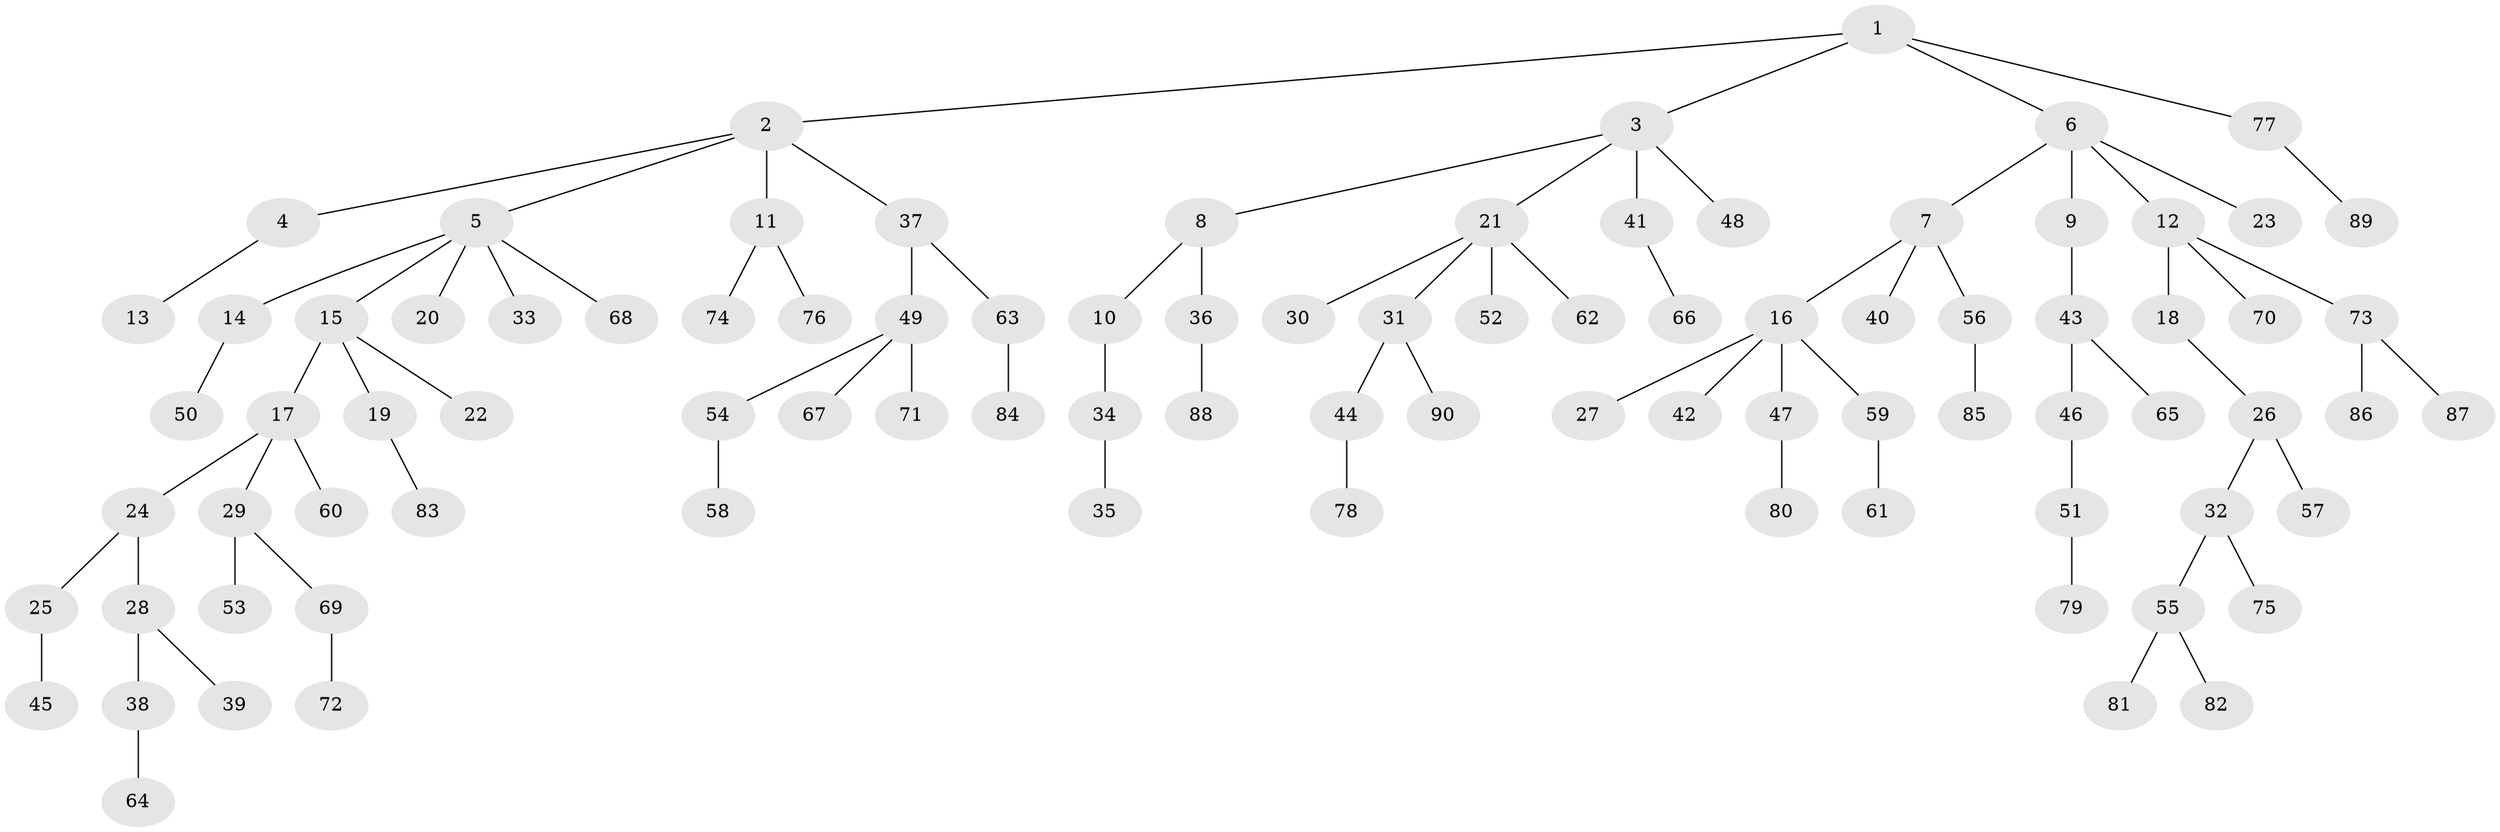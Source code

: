 // coarse degree distribution, {7: 0.016666666666666666, 6: 0.016666666666666666, 1: 0.6166666666666667, 8: 0.016666666666666666, 5: 0.03333333333333333, 4: 0.05, 3: 0.13333333333333333, 2: 0.11666666666666667}
// Generated by graph-tools (version 1.1) at 2025/24/03/03/25 07:24:08]
// undirected, 90 vertices, 89 edges
graph export_dot {
graph [start="1"]
  node [color=gray90,style=filled];
  1;
  2;
  3;
  4;
  5;
  6;
  7;
  8;
  9;
  10;
  11;
  12;
  13;
  14;
  15;
  16;
  17;
  18;
  19;
  20;
  21;
  22;
  23;
  24;
  25;
  26;
  27;
  28;
  29;
  30;
  31;
  32;
  33;
  34;
  35;
  36;
  37;
  38;
  39;
  40;
  41;
  42;
  43;
  44;
  45;
  46;
  47;
  48;
  49;
  50;
  51;
  52;
  53;
  54;
  55;
  56;
  57;
  58;
  59;
  60;
  61;
  62;
  63;
  64;
  65;
  66;
  67;
  68;
  69;
  70;
  71;
  72;
  73;
  74;
  75;
  76;
  77;
  78;
  79;
  80;
  81;
  82;
  83;
  84;
  85;
  86;
  87;
  88;
  89;
  90;
  1 -- 2;
  1 -- 3;
  1 -- 6;
  1 -- 77;
  2 -- 4;
  2 -- 5;
  2 -- 11;
  2 -- 37;
  3 -- 8;
  3 -- 21;
  3 -- 41;
  3 -- 48;
  4 -- 13;
  5 -- 14;
  5 -- 15;
  5 -- 20;
  5 -- 33;
  5 -- 68;
  6 -- 7;
  6 -- 9;
  6 -- 12;
  6 -- 23;
  7 -- 16;
  7 -- 40;
  7 -- 56;
  8 -- 10;
  8 -- 36;
  9 -- 43;
  10 -- 34;
  11 -- 74;
  11 -- 76;
  12 -- 18;
  12 -- 70;
  12 -- 73;
  14 -- 50;
  15 -- 17;
  15 -- 19;
  15 -- 22;
  16 -- 27;
  16 -- 42;
  16 -- 47;
  16 -- 59;
  17 -- 24;
  17 -- 29;
  17 -- 60;
  18 -- 26;
  19 -- 83;
  21 -- 30;
  21 -- 31;
  21 -- 52;
  21 -- 62;
  24 -- 25;
  24 -- 28;
  25 -- 45;
  26 -- 32;
  26 -- 57;
  28 -- 38;
  28 -- 39;
  29 -- 53;
  29 -- 69;
  31 -- 44;
  31 -- 90;
  32 -- 55;
  32 -- 75;
  34 -- 35;
  36 -- 88;
  37 -- 49;
  37 -- 63;
  38 -- 64;
  41 -- 66;
  43 -- 46;
  43 -- 65;
  44 -- 78;
  46 -- 51;
  47 -- 80;
  49 -- 54;
  49 -- 67;
  49 -- 71;
  51 -- 79;
  54 -- 58;
  55 -- 81;
  55 -- 82;
  56 -- 85;
  59 -- 61;
  63 -- 84;
  69 -- 72;
  73 -- 86;
  73 -- 87;
  77 -- 89;
}
